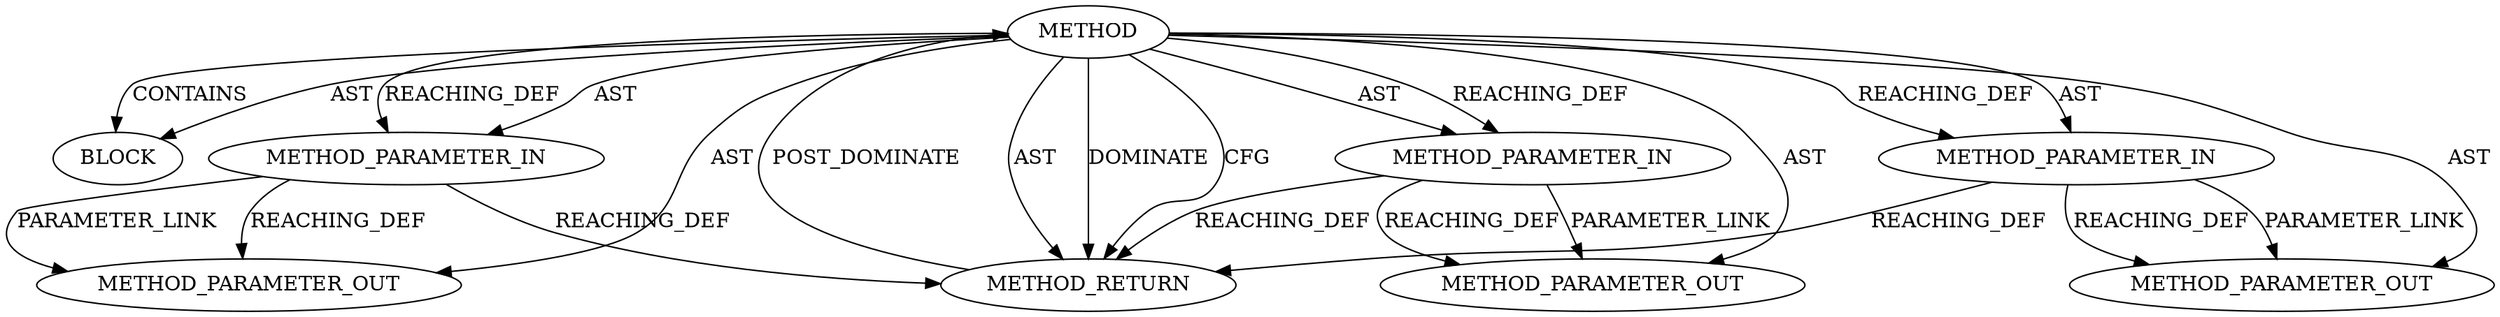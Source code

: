 digraph {
  12291 [label=BLOCK ORDER=1 ARGUMENT_INDEX=1 CODE="<empty>" TYPE_FULL_NAME="ANY"]
  13413 [label=METHOD_PARAMETER_OUT ORDER=2 CODE="p2" IS_VARIADIC=false TYPE_FULL_NAME="ANY" EVALUATION_STRATEGY="BY_VALUE" INDEX=2 NAME="p2"]
  12289 [label=METHOD_PARAMETER_IN ORDER=2 CODE="p2" IS_VARIADIC=false TYPE_FULL_NAME="ANY" EVALUATION_STRATEGY="BY_VALUE" INDEX=2 NAME="p2"]
  12292 [label=METHOD_RETURN ORDER=2 CODE="RET" TYPE_FULL_NAME="ANY" EVALUATION_STRATEGY="BY_VALUE"]
  12287 [label=METHOD AST_PARENT_TYPE="NAMESPACE_BLOCK" AST_PARENT_FULL_NAME="<global>" ORDER=0 CODE="<empty>" FULL_NAME="memset" IS_EXTERNAL=true FILENAME="<empty>" SIGNATURE="" NAME="memset"]
  13412 [label=METHOD_PARAMETER_OUT ORDER=1 CODE="p1" IS_VARIADIC=false TYPE_FULL_NAME="ANY" EVALUATION_STRATEGY="BY_VALUE" INDEX=1 NAME="p1"]
  13414 [label=METHOD_PARAMETER_OUT ORDER=3 CODE="p3" IS_VARIADIC=false TYPE_FULL_NAME="ANY" EVALUATION_STRATEGY="BY_VALUE" INDEX=3 NAME="p3"]
  12290 [label=METHOD_PARAMETER_IN ORDER=3 CODE="p3" IS_VARIADIC=false TYPE_FULL_NAME="ANY" EVALUATION_STRATEGY="BY_VALUE" INDEX=3 NAME="p3"]
  12288 [label=METHOD_PARAMETER_IN ORDER=1 CODE="p1" IS_VARIADIC=false TYPE_FULL_NAME="ANY" EVALUATION_STRATEGY="BY_VALUE" INDEX=1 NAME="p1"]
  12292 -> 12287 [label=POST_DOMINATE ]
  12287 -> 12292 [label=AST ]
  12287 -> 12292 [label=DOMINATE ]
  12289 -> 12292 [label=REACHING_DEF VARIABLE="p2"]
  12288 -> 13412 [label=REACHING_DEF VARIABLE="p1"]
  12287 -> 12290 [label=AST ]
  12287 -> 12288 [label=AST ]
  12288 -> 12292 [label=REACHING_DEF VARIABLE="p1"]
  12287 -> 12291 [label=AST ]
  12288 -> 13412 [label=PARAMETER_LINK ]
  12290 -> 13414 [label=REACHING_DEF VARIABLE="p3"]
  12290 -> 13414 [label=PARAMETER_LINK ]
  12287 -> 13413 [label=AST ]
  12287 -> 12290 [label=REACHING_DEF VARIABLE=""]
  12287 -> 13412 [label=AST ]
  12287 -> 13414 [label=AST ]
  12287 -> 12289 [label=REACHING_DEF VARIABLE=""]
  12287 -> 12292 [label=CFG ]
  12287 -> 12291 [label=CONTAINS ]
  12290 -> 12292 [label=REACHING_DEF VARIABLE="p3"]
  12289 -> 13413 [label=PARAMETER_LINK ]
  12289 -> 13413 [label=REACHING_DEF VARIABLE="p2"]
  12287 -> 12289 [label=AST ]
  12287 -> 12288 [label=REACHING_DEF VARIABLE=""]
}
